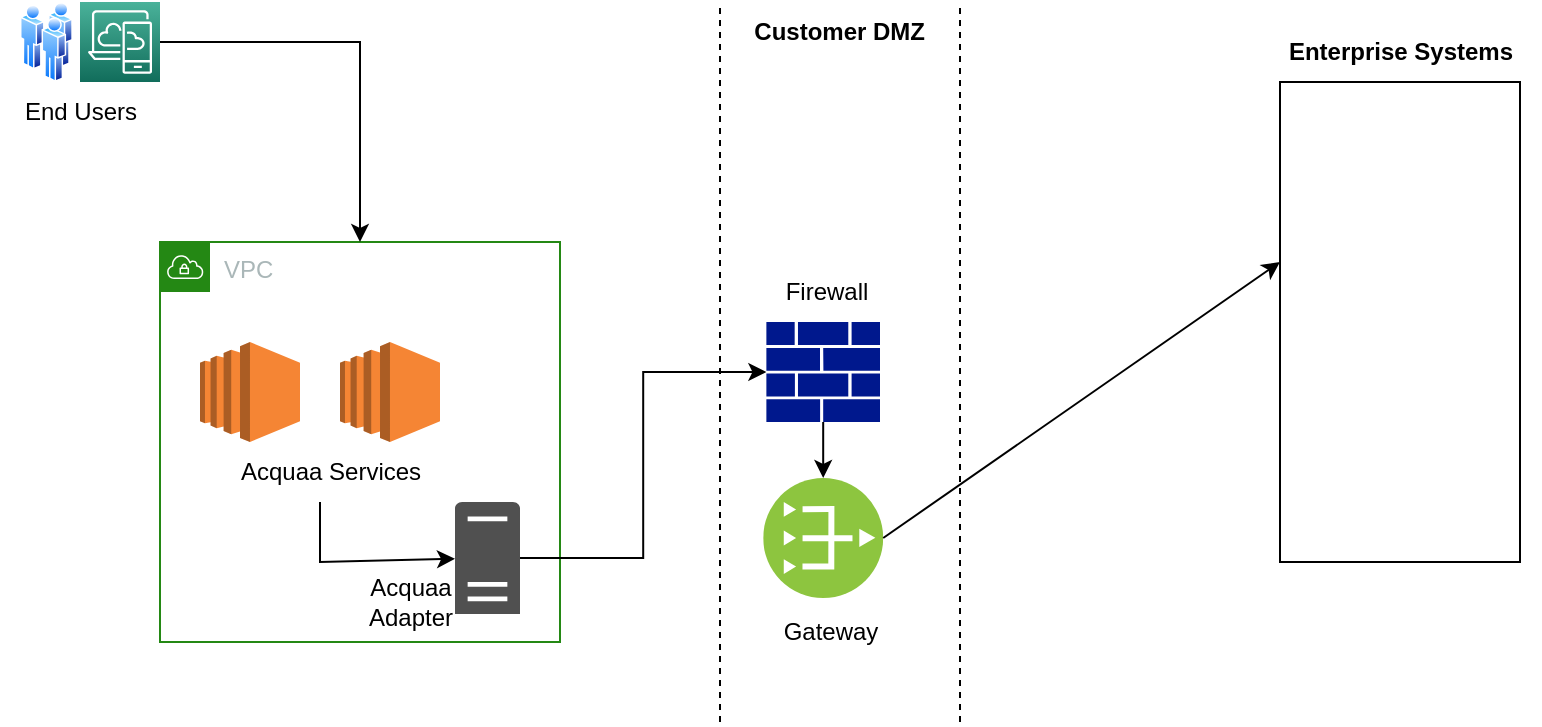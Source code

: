 <mxfile version="20.8.8" type="device"><diagram id="qKe1rEd65r5waiNdJ6RB" name="Page-1"><mxGraphModel dx="1194" dy="603" grid="1" gridSize="10" guides="1" tooltips="1" connect="1" arrows="1" fold="1" page="1" pageScale="1" pageWidth="827" pageHeight="1169" math="0" shadow="0"><root><mxCell id="0"/><mxCell id="1" parent="0"/><mxCell id="RAVNLbV9allaVq5D90VF-1" value="VPC" style="points=[[0,0],[0.25,0],[0.5,0],[0.75,0],[1,0],[1,0.25],[1,0.5],[1,0.75],[1,1],[0.75,1],[0.5,1],[0.25,1],[0,1],[0,0.75],[0,0.5],[0,0.25]];outlineConnect=0;gradientColor=none;html=1;whiteSpace=wrap;fontSize=12;fontStyle=0;container=1;pointerEvents=0;collapsible=0;recursiveResize=0;shape=mxgraph.aws4.group;grIcon=mxgraph.aws4.group_vpc;strokeColor=#248814;fillColor=none;verticalAlign=top;align=left;spacingLeft=30;fontColor=#AAB7B8;dashed=0;" parent="1" vertex="1"><mxGeometry x="120" y="240" width="200" height="200" as="geometry"/></mxCell><mxCell id="RAVNLbV9allaVq5D90VF-3" value="" style="outlineConnect=0;dashed=0;verticalLabelPosition=bottom;verticalAlign=top;align=center;html=1;shape=mxgraph.aws3.ec2;fillColor=#F58534;gradientColor=none;" parent="RAVNLbV9allaVq5D90VF-1" vertex="1"><mxGeometry x="20" y="50" width="50" height="50" as="geometry"/></mxCell><mxCell id="RAVNLbV9allaVq5D90VF-4" value="" style="outlineConnect=0;dashed=0;verticalLabelPosition=bottom;verticalAlign=top;align=center;html=1;shape=mxgraph.aws3.ec2;fillColor=#F58534;gradientColor=none;" parent="RAVNLbV9allaVq5D90VF-1" vertex="1"><mxGeometry x="90" y="50" width="50" height="50" as="geometry"/></mxCell><mxCell id="RAVNLbV9allaVq5D90VF-7" value="Acquaa Services" style="text;html=1;align=center;verticalAlign=middle;resizable=0;points=[];autosize=1;strokeColor=none;fillColor=none;" parent="RAVNLbV9allaVq5D90VF-1" vertex="1"><mxGeometry x="30" y="100" width="110" height="30" as="geometry"/></mxCell><mxCell id="RAVNLbV9allaVq5D90VF-35" value="Acquaa&lt;br&gt;Adapter" style="text;html=1;align=center;verticalAlign=middle;resizable=0;points=[];autosize=1;strokeColor=none;fillColor=none;" parent="RAVNLbV9allaVq5D90VF-1" vertex="1"><mxGeometry x="90" y="160" width="70" height="40" as="geometry"/></mxCell><mxCell id="RAVNLbV9allaVq5D90VF-26" value="" style="sketch=0;pointerEvents=1;shadow=0;dashed=0;html=1;strokeColor=none;fillColor=#505050;labelPosition=center;verticalLabelPosition=bottom;verticalAlign=top;outlineConnect=0;align=center;shape=mxgraph.office.servers.server_generic;" parent="RAVNLbV9allaVq5D90VF-1" vertex="1"><mxGeometry x="147.5" y="130" width="32.5" height="56" as="geometry"/></mxCell><mxCell id="WKO4qN3wv0lGq9WHhQSX-2" value="" style="endArrow=classic;html=1;rounded=0;" parent="RAVNLbV9allaVq5D90VF-1" target="RAVNLbV9allaVq5D90VF-26" edge="1"><mxGeometry width="50" height="50" relative="1" as="geometry"><mxPoint x="80" y="130" as="sourcePoint"/><mxPoint x="320" y="80" as="targetPoint"/><Array as="points"><mxPoint x="80" y="160"/></Array></mxGeometry></mxCell><mxCell id="RAVNLbV9allaVq5D90VF-8" value="" style="sketch=0;points=[[0,0,0],[0.25,0,0],[0.5,0,0],[0.75,0,0],[1,0,0],[0,1,0],[0.25,1,0],[0.5,1,0],[0.75,1,0],[1,1,0],[0,0.25,0],[0,0.5,0],[0,0.75,0],[1,0.25,0],[1,0.5,0],[1,0.75,0]];outlineConnect=0;fontColor=#232F3E;gradientColor=#4AB29A;gradientDirection=north;fillColor=#116D5B;strokeColor=#ffffff;dashed=0;verticalLabelPosition=bottom;verticalAlign=top;align=center;html=1;fontSize=12;fontStyle=0;aspect=fixed;shape=mxgraph.aws4.resourceIcon;resIcon=mxgraph.aws4.desktop_and_app_streaming;" parent="1" vertex="1"><mxGeometry x="80" y="120" width="40" height="40" as="geometry"/></mxCell><mxCell id="RAVNLbV9allaVq5D90VF-9" value="" style="aspect=fixed;perimeter=ellipsePerimeter;html=1;align=center;shadow=0;dashed=0;spacingTop=3;image;image=img/lib/active_directory/users.svg;" parent="1" vertex="1"><mxGeometry x="50" y="120" width="26.4" height="40" as="geometry"/></mxCell><mxCell id="RAVNLbV9allaVq5D90VF-13" value="" style="endArrow=none;dashed=1;html=1;rounded=0;" parent="1" edge="1"><mxGeometry width="50" height="50" relative="1" as="geometry"><mxPoint x="400" y="480" as="sourcePoint"/><mxPoint x="400" y="120" as="targetPoint"/></mxGeometry></mxCell><mxCell id="RAVNLbV9allaVq5D90VF-14" value="" style="endArrow=none;dashed=1;html=1;rounded=0;" parent="1" edge="1"><mxGeometry width="50" height="50" relative="1" as="geometry"><mxPoint x="520" y="480" as="sourcePoint"/><mxPoint x="520" y="120" as="targetPoint"/></mxGeometry></mxCell><mxCell id="RAVNLbV9allaVq5D90VF-22" style="edgeStyle=orthogonalEdgeStyle;rounded=0;orthogonalLoop=1;jettySize=auto;html=1;exitX=0.5;exitY=1;exitDx=0;exitDy=0;exitPerimeter=0;entryX=0.5;entryY=0;entryDx=0;entryDy=0;" parent="1" source="RAVNLbV9allaVq5D90VF-16" target="RAVNLbV9allaVq5D90VF-21" edge="1"><mxGeometry relative="1" as="geometry"/></mxCell><mxCell id="RAVNLbV9allaVq5D90VF-16" value="" style="sketch=0;aspect=fixed;pointerEvents=1;shadow=0;dashed=0;html=1;strokeColor=none;labelPosition=center;verticalLabelPosition=bottom;verticalAlign=top;align=center;fillColor=#00188D;shape=mxgraph.mscae.enterprise.firewall" parent="1" vertex="1"><mxGeometry x="423.19" y="280" width="56.81" height="50" as="geometry"/></mxCell><mxCell id="RAVNLbV9allaVq5D90VF-17" value="End Users" style="text;html=1;align=center;verticalAlign=middle;resizable=0;points=[];autosize=1;strokeColor=none;fillColor=none;" parent="1" vertex="1"><mxGeometry x="40" y="160" width="80" height="30" as="geometry"/></mxCell><mxCell id="RAVNLbV9allaVq5D90VF-18" style="edgeStyle=orthogonalEdgeStyle;rounded=0;orthogonalLoop=1;jettySize=auto;html=1;entryX=0;entryY=0.5;entryDx=0;entryDy=0;entryPerimeter=0;" parent="1" source="RAVNLbV9allaVq5D90VF-26" target="RAVNLbV9allaVq5D90VF-16" edge="1"><mxGeometry relative="1" as="geometry"><mxPoint x="100" y="335" as="sourcePoint"/><mxPoint x="210" y="335" as="targetPoint"/></mxGeometry></mxCell><mxCell id="RAVNLbV9allaVq5D90VF-19" value="Customer DMZ&lt;span style=&quot;white-space: pre;&quot;&gt;&#9;&lt;/span&gt;" style="text;html=1;align=center;verticalAlign=middle;resizable=0;points=[];autosize=1;strokeColor=none;fillColor=none;fontStyle=1" parent="1" vertex="1"><mxGeometry x="405" y="120" width="130" height="30" as="geometry"/></mxCell><mxCell id="RAVNLbV9allaVq5D90VF-23" value="" style="rounded=0;whiteSpace=wrap;html=1;" parent="1" vertex="1"><mxGeometry x="680" y="160" width="120" height="240" as="geometry"/></mxCell><mxCell id="RAVNLbV9allaVq5D90VF-21" value="" style="aspect=fixed;perimeter=ellipsePerimeter;html=1;align=center;shadow=0;dashed=0;fontColor=#4277BB;labelBackgroundColor=#ffffff;fontSize=12;spacingTop=3;image;image=img/lib/ibm/vpc/PublicGateway.svg;" parent="1" vertex="1"><mxGeometry x="421.6" y="358" width="60" height="60" as="geometry"/></mxCell><mxCell id="RAVNLbV9allaVq5D90VF-24" value="" style="shape=image;imageAspect=0;aspect=fixed;verticalLabelPosition=bottom;verticalAlign=top;image=https://s3.fr-par.scw.cloud/glartek-website/2021/05/ibm-maximo-3.png;" parent="1" vertex="1"><mxGeometry x="689.01" y="190" width="101.97" height="70" as="geometry"/></mxCell><mxCell id="RAVNLbV9allaVq5D90VF-31" value="" style="endArrow=classic;html=1;rounded=0;exitX=1;exitY=0.5;exitDx=0;exitDy=0;" parent="1" source="RAVNLbV9allaVq5D90VF-21" edge="1"><mxGeometry width="50" height="50" relative="1" as="geometry"><mxPoint x="590" y="360" as="sourcePoint"/><mxPoint x="680" y="250" as="targetPoint"/><Array as="points"/></mxGeometry></mxCell><mxCell id="RAVNLbV9allaVq5D90VF-32" value="Enterprise Systems" style="text;html=1;align=center;verticalAlign=middle;resizable=0;points=[];autosize=1;strokeColor=none;fillColor=none;fontStyle=1" parent="1" vertex="1"><mxGeometry x="670" y="130" width="140" height="30" as="geometry"/></mxCell><mxCell id="RAVNLbV9allaVq5D90VF-33" value="Gateway" style="text;html=1;align=center;verticalAlign=middle;resizable=0;points=[];autosize=1;strokeColor=none;fillColor=none;" parent="1" vertex="1"><mxGeometry x="420" y="420" width="70" height="30" as="geometry"/></mxCell><mxCell id="RAVNLbV9allaVq5D90VF-34" value="Firewall" style="text;html=1;align=center;verticalAlign=middle;resizable=0;points=[];autosize=1;strokeColor=none;fillColor=none;" parent="1" vertex="1"><mxGeometry x="423.19" y="250" width="60" height="30" as="geometry"/></mxCell><mxCell id="RAVNLbV9allaVq5D90VF-36" value="" style="shape=image;imageAspect=0;aspect=fixed;verticalLabelPosition=bottom;verticalAlign=top;image=https://upload.wikimedia.org/wikipedia/commons/thumb/d/df/ArcGIS_logo.png/800px-ArcGIS_logo.png;" parent="1" vertex="1"><mxGeometry x="707.5" y="300" width="65" height="65" as="geometry"/></mxCell><mxCell id="RAVNLbV9allaVq5D90VF-37" value="" style="endArrow=classic;html=1;rounded=0;entryX=0.5;entryY=0;entryDx=0;entryDy=0;exitX=1;exitY=0.5;exitDx=0;exitDy=0;exitPerimeter=0;" parent="1" source="RAVNLbV9allaVq5D90VF-8" target="RAVNLbV9allaVq5D90VF-1" edge="1"><mxGeometry width="50" height="50" relative="1" as="geometry"><mxPoint x="390" y="410" as="sourcePoint"/><mxPoint x="440" y="360" as="targetPoint"/><Array as="points"><mxPoint x="220" y="140"/></Array></mxGeometry></mxCell></root></mxGraphModel></diagram></mxfile>